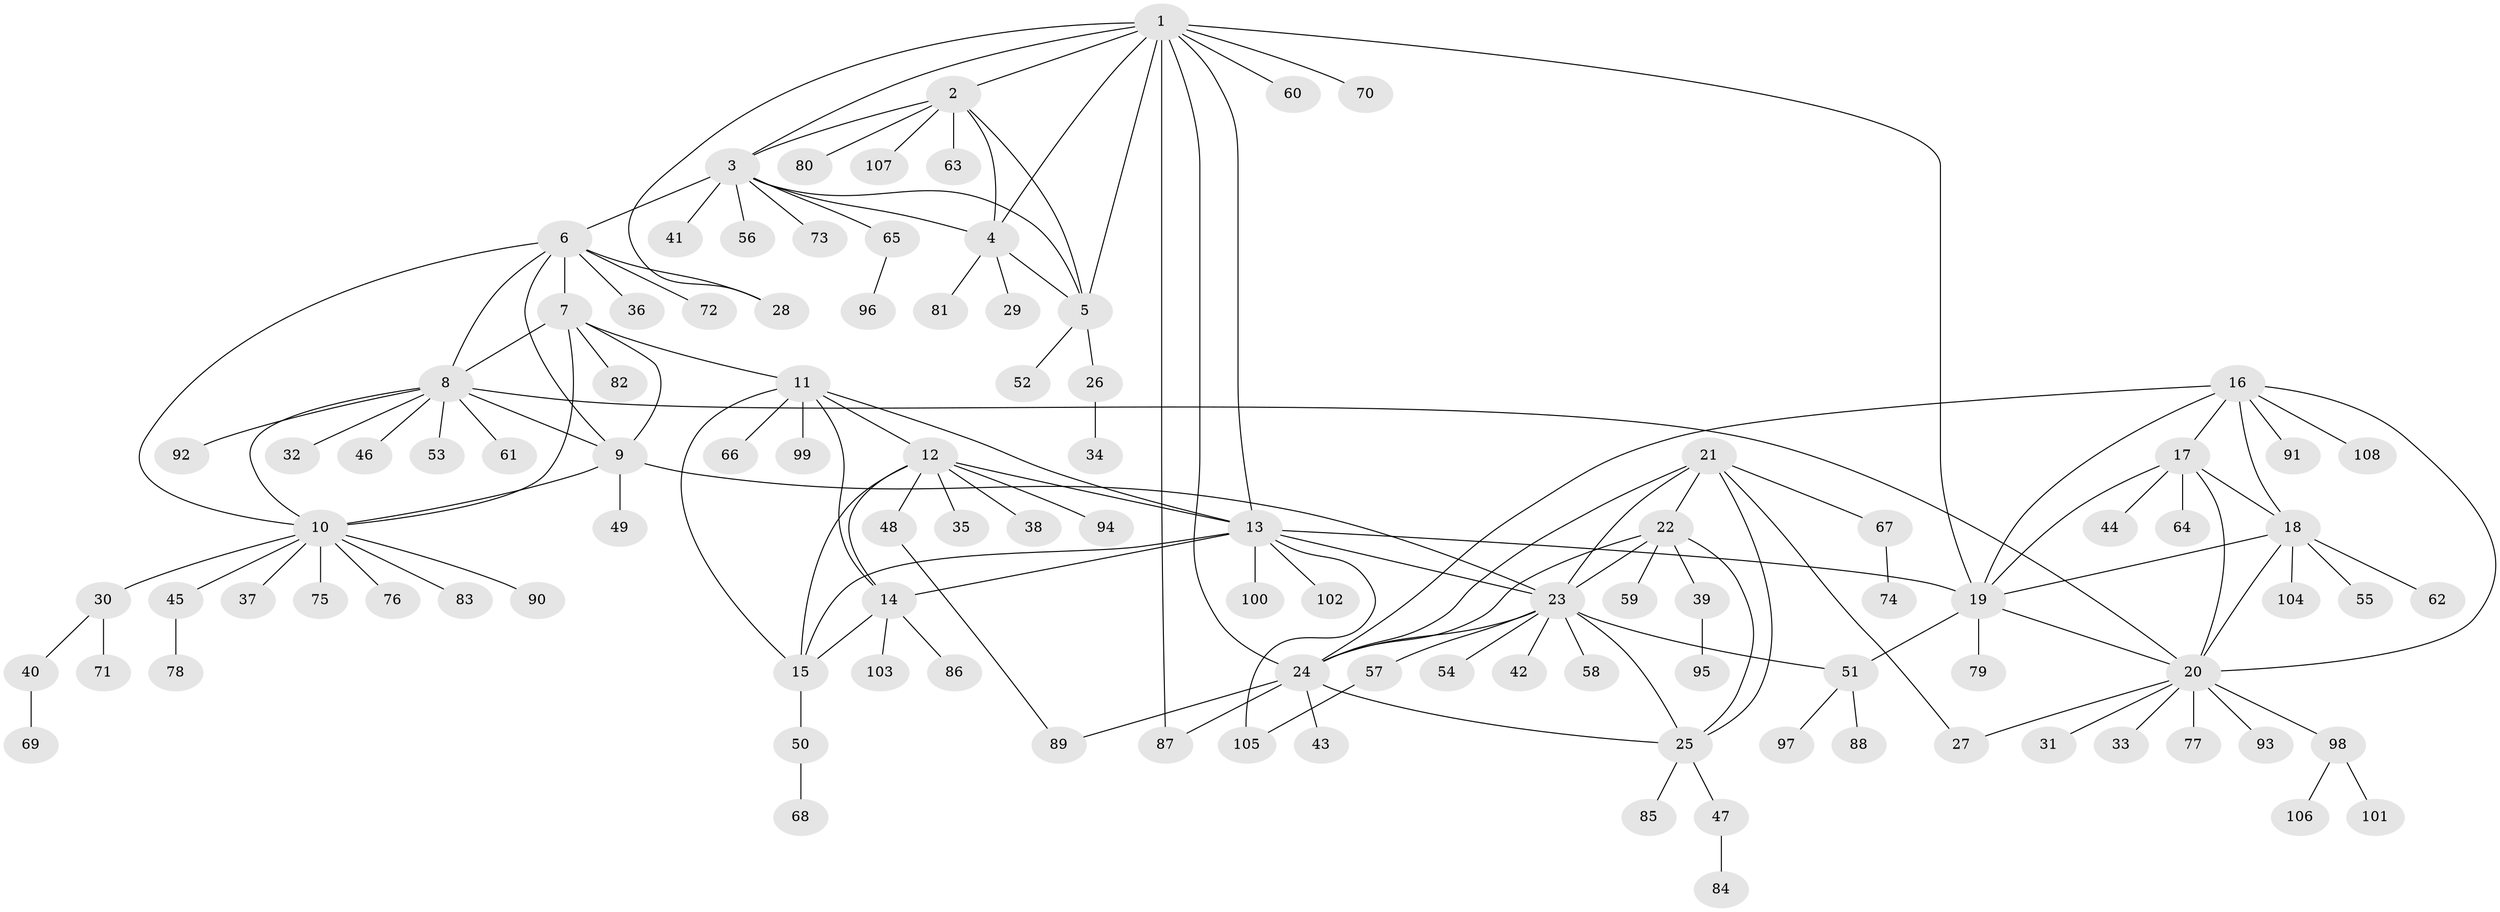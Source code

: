// Generated by graph-tools (version 1.1) at 2025/02/03/09/25 03:02:44]
// undirected, 108 vertices, 149 edges
graph export_dot {
graph [start="1"]
  node [color=gray90,style=filled];
  1;
  2;
  3;
  4;
  5;
  6;
  7;
  8;
  9;
  10;
  11;
  12;
  13;
  14;
  15;
  16;
  17;
  18;
  19;
  20;
  21;
  22;
  23;
  24;
  25;
  26;
  27;
  28;
  29;
  30;
  31;
  32;
  33;
  34;
  35;
  36;
  37;
  38;
  39;
  40;
  41;
  42;
  43;
  44;
  45;
  46;
  47;
  48;
  49;
  50;
  51;
  52;
  53;
  54;
  55;
  56;
  57;
  58;
  59;
  60;
  61;
  62;
  63;
  64;
  65;
  66;
  67;
  68;
  69;
  70;
  71;
  72;
  73;
  74;
  75;
  76;
  77;
  78;
  79;
  80;
  81;
  82;
  83;
  84;
  85;
  86;
  87;
  88;
  89;
  90;
  91;
  92;
  93;
  94;
  95;
  96;
  97;
  98;
  99;
  100;
  101;
  102;
  103;
  104;
  105;
  106;
  107;
  108;
  1 -- 2;
  1 -- 3;
  1 -- 4;
  1 -- 5;
  1 -- 13;
  1 -- 19;
  1 -- 24;
  1 -- 28;
  1 -- 60;
  1 -- 70;
  1 -- 87;
  2 -- 3;
  2 -- 4;
  2 -- 5;
  2 -- 63;
  2 -- 80;
  2 -- 107;
  3 -- 4;
  3 -- 5;
  3 -- 6;
  3 -- 41;
  3 -- 56;
  3 -- 65;
  3 -- 73;
  4 -- 5;
  4 -- 29;
  4 -- 81;
  5 -- 26;
  5 -- 52;
  6 -- 7;
  6 -- 8;
  6 -- 9;
  6 -- 10;
  6 -- 28;
  6 -- 36;
  6 -- 72;
  7 -- 8;
  7 -- 9;
  7 -- 10;
  7 -- 11;
  7 -- 82;
  8 -- 9;
  8 -- 10;
  8 -- 20;
  8 -- 32;
  8 -- 46;
  8 -- 53;
  8 -- 61;
  8 -- 92;
  9 -- 10;
  9 -- 23;
  9 -- 49;
  10 -- 30;
  10 -- 37;
  10 -- 45;
  10 -- 75;
  10 -- 76;
  10 -- 83;
  10 -- 90;
  11 -- 12;
  11 -- 13;
  11 -- 14;
  11 -- 15;
  11 -- 66;
  11 -- 99;
  12 -- 13;
  12 -- 14;
  12 -- 15;
  12 -- 35;
  12 -- 38;
  12 -- 48;
  12 -- 94;
  13 -- 14;
  13 -- 15;
  13 -- 19;
  13 -- 23;
  13 -- 100;
  13 -- 102;
  13 -- 105;
  14 -- 15;
  14 -- 86;
  14 -- 103;
  15 -- 50;
  16 -- 17;
  16 -- 18;
  16 -- 19;
  16 -- 20;
  16 -- 24;
  16 -- 91;
  16 -- 108;
  17 -- 18;
  17 -- 19;
  17 -- 20;
  17 -- 44;
  17 -- 64;
  18 -- 19;
  18 -- 20;
  18 -- 55;
  18 -- 62;
  18 -- 104;
  19 -- 20;
  19 -- 51;
  19 -- 79;
  20 -- 27;
  20 -- 31;
  20 -- 33;
  20 -- 77;
  20 -- 93;
  20 -- 98;
  21 -- 22;
  21 -- 23;
  21 -- 24;
  21 -- 25;
  21 -- 27;
  21 -- 67;
  22 -- 23;
  22 -- 24;
  22 -- 25;
  22 -- 39;
  22 -- 59;
  23 -- 24;
  23 -- 25;
  23 -- 42;
  23 -- 51;
  23 -- 54;
  23 -- 57;
  23 -- 58;
  24 -- 25;
  24 -- 43;
  24 -- 87;
  24 -- 89;
  25 -- 47;
  25 -- 85;
  26 -- 34;
  30 -- 40;
  30 -- 71;
  39 -- 95;
  40 -- 69;
  45 -- 78;
  47 -- 84;
  48 -- 89;
  50 -- 68;
  51 -- 88;
  51 -- 97;
  57 -- 105;
  65 -- 96;
  67 -- 74;
  98 -- 101;
  98 -- 106;
}

